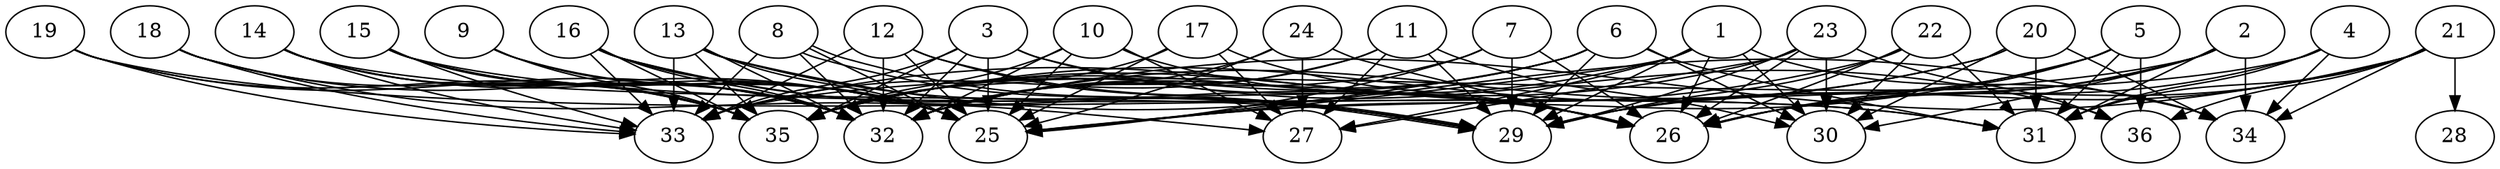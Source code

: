 // DAG (tier=3-complex, mode=compute, n=36, ccr=0.477, fat=0.790, density=0.681, regular=0.314, jump=0.288, mindata=1048576, maxdata=16777216)
// DAG automatically generated by daggen at Sun Aug 24 16:33:35 2025
// /home/ermia/Project/Environments/daggen/bin/daggen --dot --ccr 0.477 --fat 0.790 --regular 0.314 --density 0.681 --jump 0.288 --mindata 1048576 --maxdata 16777216 -n 36 
digraph G {
  1 [size="7706638953570298", alpha="0.02", expect_size="3853319476785149"]
  1 -> 25 [size ="175348616527872"]
  1 -> 26 [size ="175348616527872"]
  1 -> 27 [size ="175348616527872"]
  1 -> 29 [size ="175348616527872"]
  1 -> 30 [size ="175348616527872"]
  1 -> 34 [size ="175348616527872"]
  1 -> 35 [size ="175348616527872"]
  2 [size="23662971417880376", alpha="0.11", expect_size="11831485708940188"]
  2 -> 25 [size ="394764537036800"]
  2 -> 26 [size ="394764537036800"]
  2 -> 29 [size ="394764537036800"]
  2 -> 30 [size ="394764537036800"]
  2 -> 31 [size ="394764537036800"]
  2 -> 34 [size ="394764537036800"]
  3 [size="4376640856264986853376", alpha="0.15", expect_size="2188320428132493426688"]
  3 -> 25 [size ="2140509996843008"]
  3 -> 26 [size ="2140509996843008"]
  3 -> 32 [size ="2140509996843008"]
  3 -> 33 [size ="2140509996843008"]
  3 -> 35 [size ="2140509996843008"]
  3 -> 36 [size ="2140509996843008"]
  4 [size="3049794771030214656", alpha="0.06", expect_size="1524897385515107328"]
  4 -> 26 [size ="1445729478377472"]
  4 -> 31 [size ="1445729478377472"]
  4 -> 33 [size ="1445729478377472"]
  4 -> 34 [size ="1445729478377472"]
  5 [size="55206491378240496", alpha="0.11", expect_size="27603245689120248"]
  5 -> 25 [size ="1859855895756800"]
  5 -> 26 [size ="1859855895756800"]
  5 -> 29 [size ="1859855895756800"]
  5 -> 31 [size ="1859855895756800"]
  5 -> 36 [size ="1859855895756800"]
  6 [size="54602686672154536", alpha="0.09", expect_size="27301343336077268"]
  6 -> 25 [size ="2031257143738368"]
  6 -> 29 [size ="2031257143738368"]
  6 -> 30 [size ="2031257143738368"]
  6 -> 31 [size ="2031257143738368"]
  6 -> 32 [size ="2031257143738368"]
  6 -> 35 [size ="2031257143738368"]
  7 [size="72239858198874528", alpha="0.02", expect_size="36119929099437264"]
  7 -> 25 [size ="31279114354688"]
  7 -> 26 [size ="31279114354688"]
  7 -> 29 [size ="31279114354688"]
  7 -> 32 [size ="31279114354688"]
  8 [size="1551903322785240", alpha="0.07", expect_size="775951661392620"]
  8 -> 25 [size ="78496239976448"]
  8 -> 29 [size ="78496239976448"]
  8 -> 29 [size ="78496239976448"]
  8 -> 32 [size ="78496239976448"]
  8 -> 33 [size ="78496239976448"]
  9 [size="3018268661701440176128", alpha="0.05", expect_size="1509134330850720088064"]
  9 -> 25 [size ="1670815837847552"]
  9 -> 32 [size ="1670815837847552"]
  9 -> 35 [size ="1670815837847552"]
  10 [size="899377950623683968", alpha="0.14", expect_size="449688975311841984"]
  10 -> 25 [size ="1199117422297088"]
  10 -> 26 [size ="1199117422297088"]
  10 -> 27 [size ="1199117422297088"]
  10 -> 32 [size ="1199117422297088"]
  10 -> 35 [size ="1199117422297088"]
  11 [size="24927376898982860", alpha="0.05", expect_size="12463688449491430"]
  11 -> 27 [size ="523267978821632"]
  11 -> 29 [size ="523267978821632"]
  11 -> 30 [size ="523267978821632"]
  11 -> 32 [size ="523267978821632"]
  11 -> 33 [size ="523267978821632"]
  12 [size="834162217473341568", alpha="0.05", expect_size="417081108736670784"]
  12 -> 25 [size ="360771917709312"]
  12 -> 26 [size ="360771917709312"]
  12 -> 29 [size ="360771917709312"]
  12 -> 32 [size ="360771917709312"]
  12 -> 33 [size ="360771917709312"]
  13 [size="42165122235132542976", alpha="0.02", expect_size="21082561117566271488"]
  13 -> 25 [size ="96915274334208"]
  13 -> 29 [size ="96915274334208"]
  13 -> 32 [size ="96915274334208"]
  13 -> 33 [size ="96915274334208"]
  13 -> 34 [size ="96915274334208"]
  13 -> 35 [size ="96915274334208"]
  14 [size="104064882233397504", alpha="0.20", expect_size="52032441116698752"]
  14 -> 25 [size ="1926136879644672"]
  14 -> 29 [size ="1926136879644672"]
  14 -> 32 [size ="1926136879644672"]
  14 -> 33 [size ="1926136879644672"]
  14 -> 35 [size ="1926136879644672"]
  15 [size="61535375175412648", alpha="0.16", expect_size="30767687587706324"]
  15 -> 25 [size ="1059419483799552"]
  15 -> 31 [size ="1059419483799552"]
  15 -> 32 [size ="1059419483799552"]
  15 -> 33 [size ="1059419483799552"]
  15 -> 35 [size ="1059419483799552"]
  16 [size="646273124322112", alpha="0.19", expect_size="323136562161056"]
  16 -> 25 [size ="57979046985728"]
  16 -> 26 [size ="57979046985728"]
  16 -> 29 [size ="57979046985728"]
  16 -> 32 [size ="57979046985728"]
  16 -> 33 [size ="57979046985728"]
  16 -> 35 [size ="57979046985728"]
  17 [size="3380928787963478528", alpha="0.11", expect_size="1690464393981739264"]
  17 -> 25 [size ="1628234047291392"]
  17 -> 26 [size ="1628234047291392"]
  17 -> 27 [size ="1628234047291392"]
  17 -> 35 [size ="1628234047291392"]
  18 [size="2351397572597403090944", alpha="0.05", expect_size="1175698786298701545472"]
  18 -> 25 [size ="1414622942855168"]
  18 -> 27 [size ="1414622942855168"]
  18 -> 33 [size ="1414622942855168"]
  18 -> 35 [size ="1414622942855168"]
  19 [size="2288433272219373312", alpha="0.00", expect_size="1144216636109686656"]
  19 -> 31 [size ="1045325993213952"]
  19 -> 32 [size ="1045325993213952"]
  19 -> 33 [size ="1045325993213952"]
  19 -> 35 [size ="1045325993213952"]
  20 [size="1566575184733385216", alpha="0.12", expect_size="783287592366692608"]
  20 -> 30 [size ="545224656945152"]
  20 -> 31 [size ="545224656945152"]
  20 -> 32 [size ="545224656945152"]
  20 -> 34 [size ="545224656945152"]
  20 -> 35 [size ="545224656945152"]
  21 [size="431837258856647104", alpha="0.10", expect_size="215918629428323552"]
  21 -> 26 [size ="768109275250688"]
  21 -> 28 [size ="768109275250688"]
  21 -> 29 [size ="768109275250688"]
  21 -> 31 [size ="768109275250688"]
  21 -> 32 [size ="768109275250688"]
  21 -> 34 [size ="768109275250688"]
  21 -> 36 [size ="768109275250688"]
  22 [size="1999746220107644416", alpha="0.11", expect_size="999873110053822208"]
  22 -> 26 [size ="1830990494302208"]
  22 -> 29 [size ="1830990494302208"]
  22 -> 30 [size ="1830990494302208"]
  22 -> 31 [size ="1830990494302208"]
  22 -> 33 [size ="1830990494302208"]
  23 [size="45525603543439900672", alpha="0.05", expect_size="22762801771719950336"]
  23 -> 26 [size ="101998502346752"]
  23 -> 27 [size ="101998502346752"]
  23 -> 29 [size ="101998502346752"]
  23 -> 30 [size ="101998502346752"]
  23 -> 35 [size ="101998502346752"]
  23 -> 36 [size ="101998502346752"]
  24 [size="1364471952858392576", alpha="0.08", expect_size="682235976429196288"]
  24 -> 25 [size ="792053113946112"]
  24 -> 26 [size ="792053113946112"]
  24 -> 27 [size ="792053113946112"]
  24 -> 32 [size ="792053113946112"]
  25 [size="42951485436198912000", alpha="0.19", expect_size="21475742718099456000"]
  26 [size="314069163007968512", alpha="0.00", expect_size="157034581503984256"]
  27 [size="3678726379686672896", alpha="0.07", expect_size="1839363189843336448"]
  28 [size="1136115335158562816000", alpha="0.03", expect_size="568057667579281408000"]
  29 [size="897342289575501184", alpha="0.06", expect_size="448671144787750592"]
  30 [size="25418472167217312", alpha="0.02", expect_size="12709236083608656"]
  31 [size="1123452453882578337792", alpha="0.03", expect_size="561726226941289168896"]
  32 [size="51437894008335144", alpha="0.18", expect_size="25718947004167572"]
  33 [size="4004980650272509952", alpha="0.07", expect_size="2002490325136254976"]
  34 [size="3653435260547165184", alpha="0.12", expect_size="1826717630273582592"]
  35 [size="28526580432708080", alpha="0.04", expect_size="14263290216354040"]
  36 [size="2125464183484746563584", alpha="0.03", expect_size="1062732091742373281792"]
}
